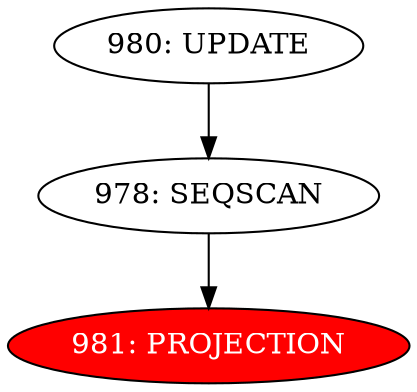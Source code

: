 digraph name {
978 [label="978: SEQSCAN" ];
978 -> 981;
981 [label="981: PROJECTION" fontcolor="white" style="filled" fillcolor="red"];
980 [label="980: UPDATE" ];
980 -> 978;

}

